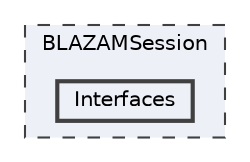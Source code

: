 digraph "BLAZAMSession/Interfaces"
{
 // LATEX_PDF_SIZE
  bgcolor="transparent";
  edge [fontname=Helvetica,fontsize=10,labelfontname=Helvetica,labelfontsize=10];
  node [fontname=Helvetica,fontsize=10,shape=box,height=0.2,width=0.4];
  compound=true
  subgraph clusterdir_ce2a692ef7e93f0233a233b7160b6c50 {
    graph [ bgcolor="#edf0f7", pencolor="grey25", label="BLAZAMSession", fontname=Helvetica,fontsize=10 style="filled,dashed", URL="dir_ce2a692ef7e93f0233a233b7160b6c50.html",tooltip=""]
  dir_73b30e6743a5c7ab8ff6684fdf0c52ac [label="Interfaces", fillcolor="#edf0f7", color="grey25", style="filled,bold", URL="dir_73b30e6743a5c7ab8ff6684fdf0c52ac.html",tooltip=""];
  }
}
